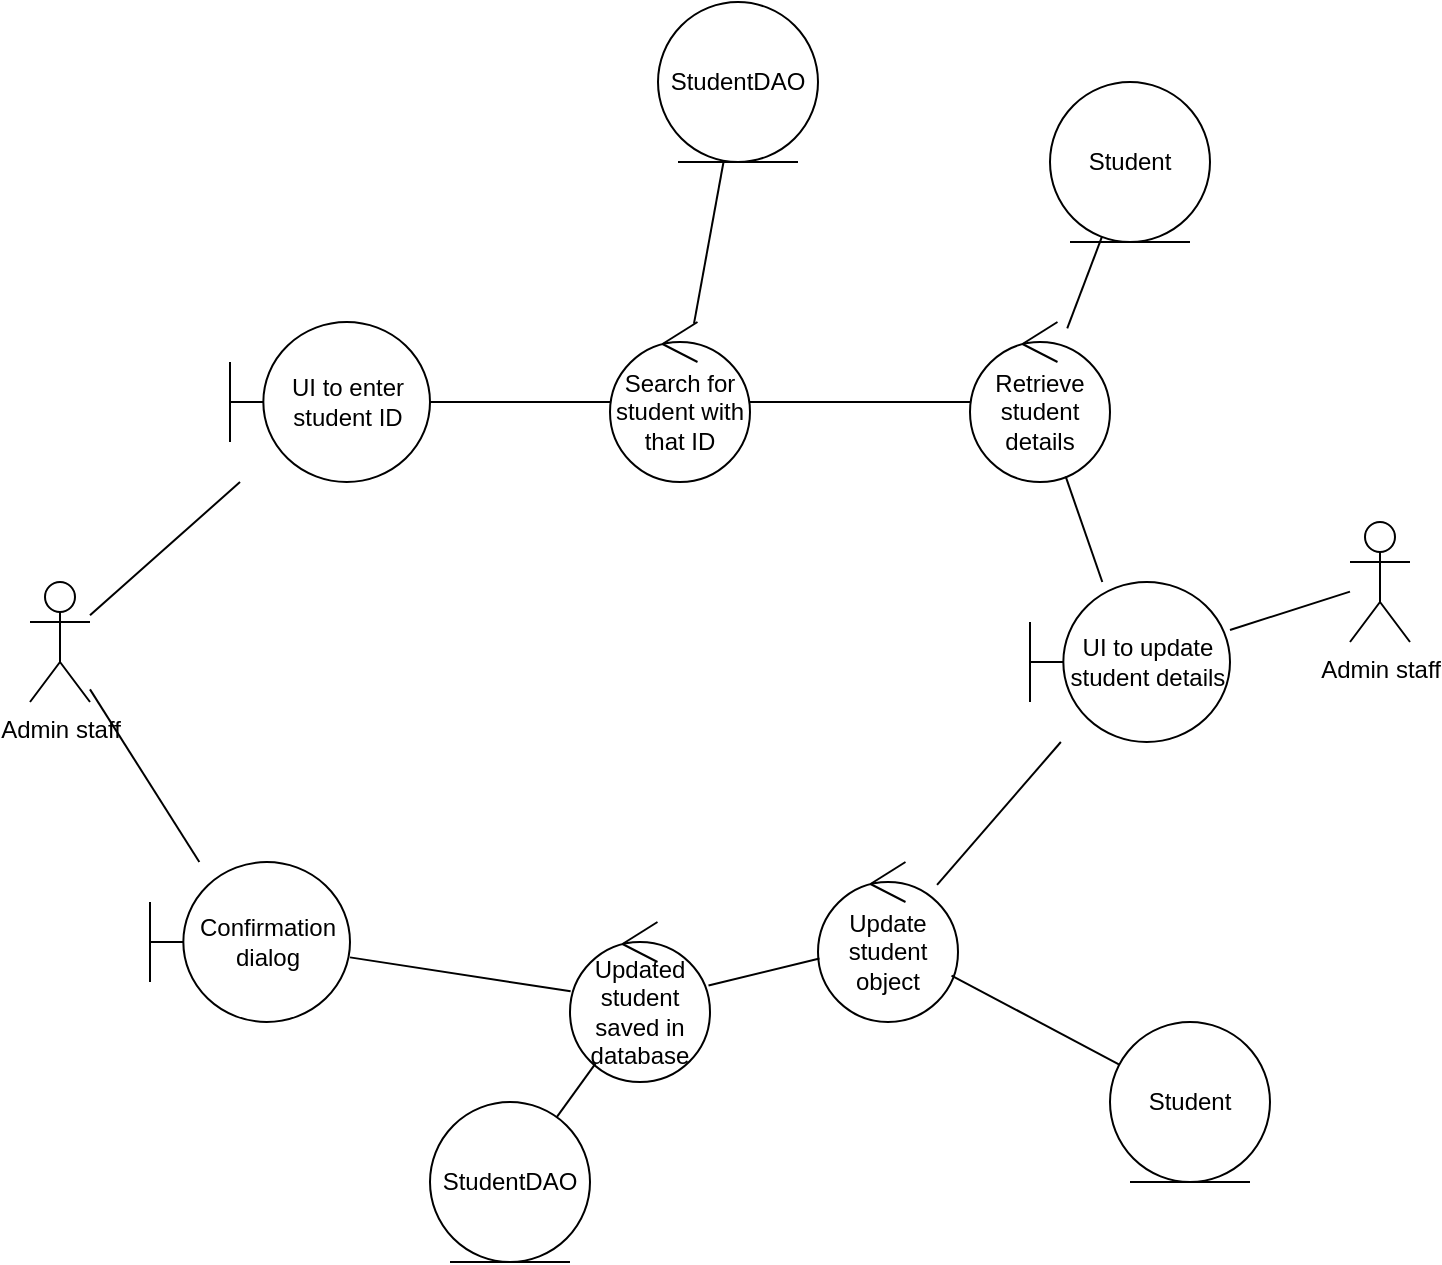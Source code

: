 <mxfile version="22.1.11" type="device">
  <diagram name="Page-1" id="WcxlWjrRMhsrdcDLww7e">
    <mxGraphModel dx="1364" dy="795" grid="1" gridSize="10" guides="1" tooltips="1" connect="1" arrows="1" fold="1" page="1" pageScale="1" pageWidth="827" pageHeight="1169" math="0" shadow="0">
      <root>
        <mxCell id="0" />
        <mxCell id="1" parent="0" />
        <mxCell id="ARbCZ81Vy5WxpKng68Kl-1" value="Admin staff" style="shape=umlActor;verticalLabelPosition=bottom;verticalAlign=top;html=1;outlineConnect=0;" vertex="1" parent="1">
          <mxGeometry x="100" y="430" width="30" height="60" as="geometry" />
        </mxCell>
        <mxCell id="ARbCZ81Vy5WxpKng68Kl-2" value="UI to enter student ID" style="shape=umlBoundary;whiteSpace=wrap;html=1;" vertex="1" parent="1">
          <mxGeometry x="200" y="300" width="100" height="80" as="geometry" />
        </mxCell>
        <mxCell id="ARbCZ81Vy5WxpKng68Kl-3" value="Search for student with that ID" style="ellipse;shape=umlControl;whiteSpace=wrap;html=1;" vertex="1" parent="1">
          <mxGeometry x="390" y="300" width="70" height="80" as="geometry" />
        </mxCell>
        <mxCell id="ARbCZ81Vy5WxpKng68Kl-5" value="StudentDAO" style="ellipse;shape=umlEntity;whiteSpace=wrap;html=1;" vertex="1" parent="1">
          <mxGeometry x="414" y="140" width="80" height="80" as="geometry" />
        </mxCell>
        <mxCell id="ARbCZ81Vy5WxpKng68Kl-6" value="Retrieve student details" style="ellipse;shape=umlControl;whiteSpace=wrap;html=1;" vertex="1" parent="1">
          <mxGeometry x="570" y="300" width="70" height="80" as="geometry" />
        </mxCell>
        <mxCell id="ARbCZ81Vy5WxpKng68Kl-7" value="Student" style="ellipse;shape=umlEntity;whiteSpace=wrap;html=1;" vertex="1" parent="1">
          <mxGeometry x="610" y="180" width="80" height="80" as="geometry" />
        </mxCell>
        <mxCell id="ARbCZ81Vy5WxpKng68Kl-8" value="UI to update student details" style="shape=umlBoundary;whiteSpace=wrap;html=1;" vertex="1" parent="1">
          <mxGeometry x="600" y="430" width="100" height="80" as="geometry" />
        </mxCell>
        <mxCell id="ARbCZ81Vy5WxpKng68Kl-9" value="Update student object" style="ellipse;shape=umlControl;whiteSpace=wrap;html=1;" vertex="1" parent="1">
          <mxGeometry x="494" y="570" width="70" height="80" as="geometry" />
        </mxCell>
        <mxCell id="ARbCZ81Vy5WxpKng68Kl-10" value="Student" style="ellipse;shape=umlEntity;whiteSpace=wrap;html=1;" vertex="1" parent="1">
          <mxGeometry x="640" y="650" width="80" height="80" as="geometry" />
        </mxCell>
        <mxCell id="ARbCZ81Vy5WxpKng68Kl-11" value="Updated student saved in database" style="ellipse;shape=umlControl;whiteSpace=wrap;html=1;" vertex="1" parent="1">
          <mxGeometry x="370" y="600" width="70" height="80" as="geometry" />
        </mxCell>
        <mxCell id="ARbCZ81Vy5WxpKng68Kl-12" value="Confirmation dialog" style="shape=umlBoundary;whiteSpace=wrap;html=1;" vertex="1" parent="1">
          <mxGeometry x="160" y="570" width="100" height="80" as="geometry" />
        </mxCell>
        <mxCell id="ARbCZ81Vy5WxpKng68Kl-18" value="Admin staff" style="shape=umlActor;verticalLabelPosition=bottom;verticalAlign=top;html=1;outlineConnect=0;" vertex="1" parent="1">
          <mxGeometry x="760" y="400" width="30" height="60" as="geometry" />
        </mxCell>
        <mxCell id="ARbCZ81Vy5WxpKng68Kl-23" value="" style="endArrow=none;html=1;rounded=0;" edge="1" parent="1" source="ARbCZ81Vy5WxpKng68Kl-2" target="ARbCZ81Vy5WxpKng68Kl-3">
          <mxGeometry width="50" height="50" relative="1" as="geometry">
            <mxPoint x="390" y="440" as="sourcePoint" />
            <mxPoint x="440" y="390" as="targetPoint" />
          </mxGeometry>
        </mxCell>
        <mxCell id="ARbCZ81Vy5WxpKng68Kl-24" value="" style="endArrow=none;html=1;rounded=0;" edge="1" parent="1" source="ARbCZ81Vy5WxpKng68Kl-3" target="ARbCZ81Vy5WxpKng68Kl-6">
          <mxGeometry width="50" height="50" relative="1" as="geometry">
            <mxPoint x="490" y="320" as="sourcePoint" />
            <mxPoint x="540" y="270" as="targetPoint" />
          </mxGeometry>
        </mxCell>
        <mxCell id="ARbCZ81Vy5WxpKng68Kl-25" value="" style="endArrow=none;html=1;rounded=0;" edge="1" parent="1" source="ARbCZ81Vy5WxpKng68Kl-6" target="ARbCZ81Vy5WxpKng68Kl-8">
          <mxGeometry width="50" height="50" relative="1" as="geometry">
            <mxPoint x="700" y="370" as="sourcePoint" />
            <mxPoint x="750" y="320" as="targetPoint" />
          </mxGeometry>
        </mxCell>
        <mxCell id="ARbCZ81Vy5WxpKng68Kl-26" value="" style="endArrow=none;html=1;rounded=0;" edge="1" parent="1" source="ARbCZ81Vy5WxpKng68Kl-8" target="ARbCZ81Vy5WxpKng68Kl-18">
          <mxGeometry width="50" height="50" relative="1" as="geometry">
            <mxPoint x="390" y="440" as="sourcePoint" />
            <mxPoint x="440" y="390" as="targetPoint" />
          </mxGeometry>
        </mxCell>
        <mxCell id="ARbCZ81Vy5WxpKng68Kl-27" value="" style="endArrow=none;html=1;rounded=0;" edge="1" parent="1" source="ARbCZ81Vy5WxpKng68Kl-9" target="ARbCZ81Vy5WxpKng68Kl-8">
          <mxGeometry width="50" height="50" relative="1" as="geometry">
            <mxPoint x="390" y="440" as="sourcePoint" />
            <mxPoint x="440" y="390" as="targetPoint" />
          </mxGeometry>
        </mxCell>
        <mxCell id="ARbCZ81Vy5WxpKng68Kl-32" value="" style="endArrow=none;html=1;rounded=0;" edge="1" parent="1" source="ARbCZ81Vy5WxpKng68Kl-11" target="ARbCZ81Vy5WxpKng68Kl-9">
          <mxGeometry width="50" height="50" relative="1" as="geometry">
            <mxPoint x="390" y="440" as="sourcePoint" />
            <mxPoint x="440" y="390" as="targetPoint" />
          </mxGeometry>
        </mxCell>
        <mxCell id="ARbCZ81Vy5WxpKng68Kl-33" value="" style="endArrow=none;html=1;rounded=0;" edge="1" parent="1" source="ARbCZ81Vy5WxpKng68Kl-12" target="ARbCZ81Vy5WxpKng68Kl-11">
          <mxGeometry width="50" height="50" relative="1" as="geometry">
            <mxPoint x="390" y="440" as="sourcePoint" />
            <mxPoint x="440" y="390" as="targetPoint" />
          </mxGeometry>
        </mxCell>
        <mxCell id="ARbCZ81Vy5WxpKng68Kl-34" value="" style="endArrow=none;html=1;rounded=0;" edge="1" parent="1" source="ARbCZ81Vy5WxpKng68Kl-1" target="ARbCZ81Vy5WxpKng68Kl-12">
          <mxGeometry width="50" height="50" relative="1" as="geometry">
            <mxPoint x="390" y="440" as="sourcePoint" />
            <mxPoint x="440" y="390" as="targetPoint" />
          </mxGeometry>
        </mxCell>
        <mxCell id="ARbCZ81Vy5WxpKng68Kl-35" value="" style="endArrow=none;html=1;rounded=0;" edge="1" parent="1" source="ARbCZ81Vy5WxpKng68Kl-1" target="ARbCZ81Vy5WxpKng68Kl-2">
          <mxGeometry width="50" height="50" relative="1" as="geometry">
            <mxPoint x="390" y="440" as="sourcePoint" />
            <mxPoint x="190" y="370" as="targetPoint" />
          </mxGeometry>
        </mxCell>
        <mxCell id="ARbCZ81Vy5WxpKng68Kl-36" value="" style="endArrow=none;html=1;rounded=0;" edge="1" parent="1" source="ARbCZ81Vy5WxpKng68Kl-3" target="ARbCZ81Vy5WxpKng68Kl-5">
          <mxGeometry width="50" height="50" relative="1" as="geometry">
            <mxPoint x="390" y="440" as="sourcePoint" />
            <mxPoint x="440" y="390" as="targetPoint" />
          </mxGeometry>
        </mxCell>
        <mxCell id="ARbCZ81Vy5WxpKng68Kl-37" value="" style="endArrow=none;html=1;rounded=0;" edge="1" parent="1" source="ARbCZ81Vy5WxpKng68Kl-6" target="ARbCZ81Vy5WxpKng68Kl-7">
          <mxGeometry width="50" height="50" relative="1" as="geometry">
            <mxPoint x="390" y="440" as="sourcePoint" />
            <mxPoint x="440" y="390" as="targetPoint" />
          </mxGeometry>
        </mxCell>
        <mxCell id="ARbCZ81Vy5WxpKng68Kl-38" value="" style="endArrow=none;html=1;rounded=0;" edge="1" parent="1" source="ARbCZ81Vy5WxpKng68Kl-9" target="ARbCZ81Vy5WxpKng68Kl-10">
          <mxGeometry width="50" height="50" relative="1" as="geometry">
            <mxPoint x="390" y="440" as="sourcePoint" />
            <mxPoint x="440" y="390" as="targetPoint" />
          </mxGeometry>
        </mxCell>
        <mxCell id="ARbCZ81Vy5WxpKng68Kl-39" value="StudentDAO" style="ellipse;shape=umlEntity;whiteSpace=wrap;html=1;" vertex="1" parent="1">
          <mxGeometry x="300" y="690" width="80" height="80" as="geometry" />
        </mxCell>
        <mxCell id="ARbCZ81Vy5WxpKng68Kl-40" value="" style="endArrow=none;html=1;rounded=0;" edge="1" parent="1" source="ARbCZ81Vy5WxpKng68Kl-39" target="ARbCZ81Vy5WxpKng68Kl-11">
          <mxGeometry width="50" height="50" relative="1" as="geometry">
            <mxPoint x="390" y="440" as="sourcePoint" />
            <mxPoint x="440" y="390" as="targetPoint" />
          </mxGeometry>
        </mxCell>
      </root>
    </mxGraphModel>
  </diagram>
</mxfile>
